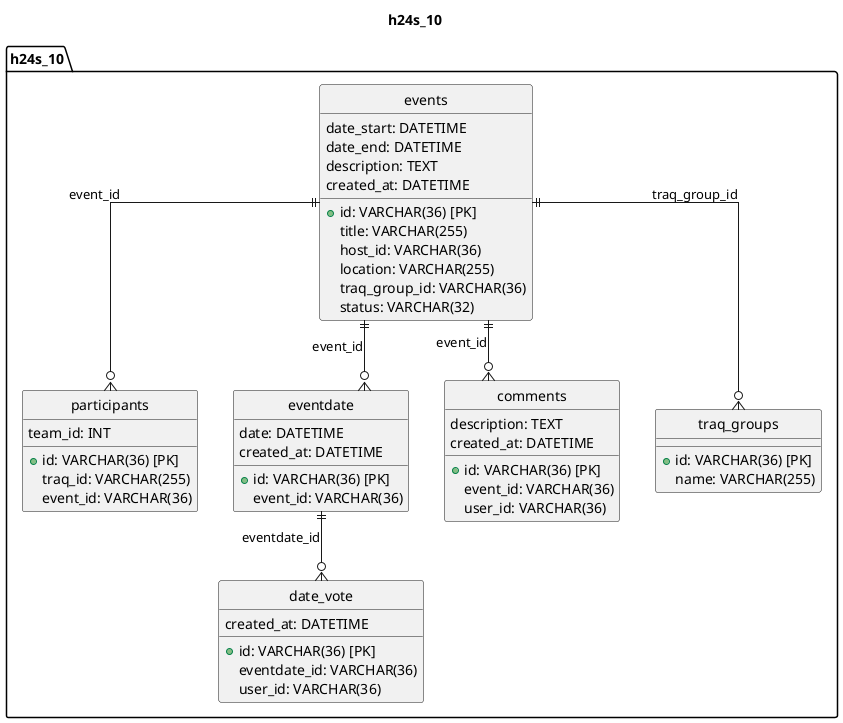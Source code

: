 @startuml

hide circle

skinparam linetype ortho

title h24s_10

package "h24s_10" as "h24s_10" {
    entity "events" {
        + id: VARCHAR(36) [PK]
        title: VARCHAR(255)
        date_start: DATETIME
        date_end: DATETIME
        host_id: VARCHAR(36)
        location: VARCHAR(255)
        traq_group_id: VARCHAR(36)
        description: TEXT
        created_at: DATETIME
        status: VARCHAR(32)
    }

    entity "participants" {
        + id: VARCHAR(36) [PK]
        traq_id: VARCHAR(255)
        event_id: VARCHAR(36)
        team_id: INT
    }

    entity "eventdate" {
        + id: VARCHAR(36) [PK]
        event_id: VARCHAR(36)
        date: DATETIME
        created_at: DATETIME
    }

    entity "date_vote" {
        + id: VARCHAR(36) [PK]
        eventdate_id: VARCHAR(36)
        user_id: VARCHAR(36)
        created_at: DATETIME
    }

    entity "comments" {
        + id: VARCHAR(36) [PK]
        event_id: VARCHAR(36)
        user_id: VARCHAR(36)
        description: TEXT
        created_at: DATETIME
    }

    entity "traq_groups" {
        + id: VARCHAR(36) [PK]
        name: VARCHAR(255)
    }
}

events ||--o{ participants: "event_id"
events ||--o{ eventdate: "event_id"
eventdate ||--o{ date_vote: "eventdate_id"
events ||--o{ comments: "event_id"
events ||--o{ traq_groups: "traq_group_id"

@enduml
